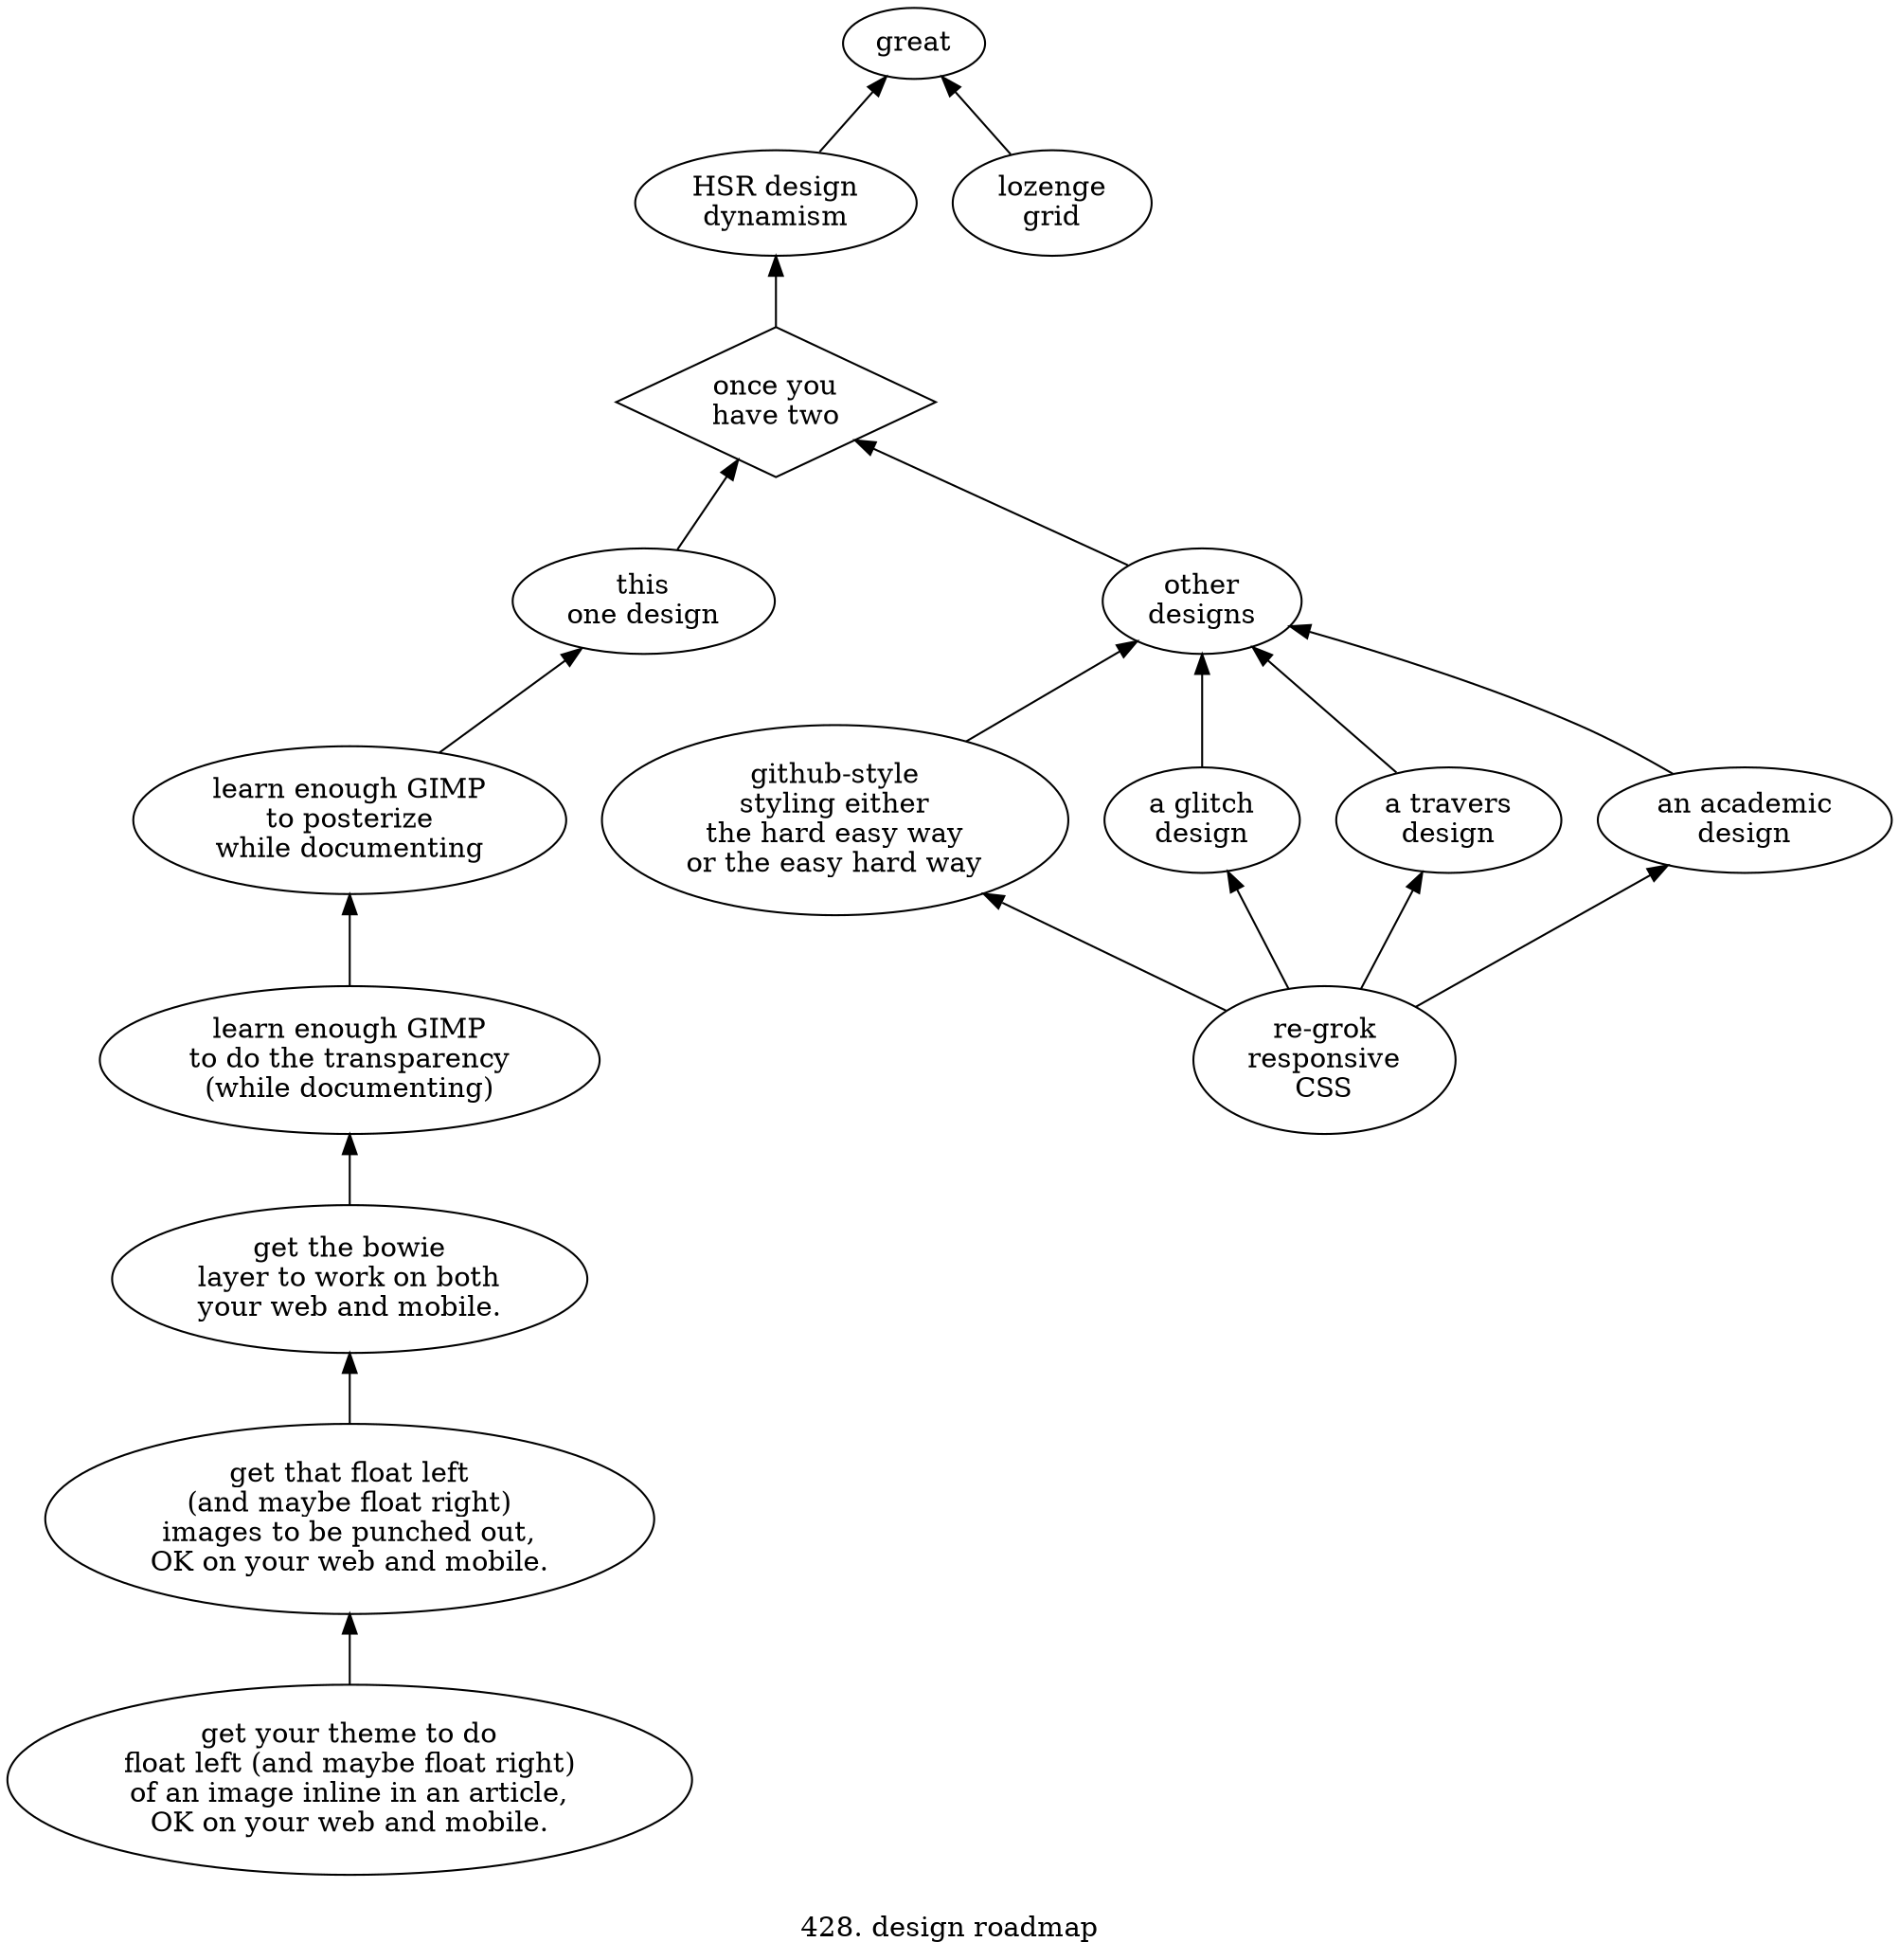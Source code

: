 digraph {

rankdir="BT"

/* all nodes from abstraction born near 2018-08-18 03:49:55 -0400 */

n30[
label="great"]

n40->n30
n40[
label="HSR design
dynamism"]

n42->n40
n42[
label="once you
have two"
shape=diamond]

n46->n30
n46[
label="lozenge
grid"]

n50->n42
n50[
label="this
one design"]

n54->n50
n54[
label="learn enough GIMP
to posterize
while documenting"]

n55->n54
n55[
label="learn enough GIMP
to do the transparency
(while documenting)"]

n56->n55
n56[
label="get the bowie
layer to work on both
your web and mobile."]

n58->n56
n58[
label="get that float left
(and maybe float right)
images to be punched out,
OK on your web and mobile."]

n60->n58
n60[
label="get your theme to do
float left (and maybe float right)
of an image inline in an article,
OK on your web and mobile."]

n61->n42
n61[
label="other
designs"]

n64->n61
n64[
label="github-style
styling either
the hard easy way
or the easy hard way"]
n77->n64

n66->n61
n66[
label="a glitch
design"]
n77->n66

n67->n61
n67[
label="a travers
design"]
n77->n67

n68->n61
n68[
label="an academic
design"]
n77->n68

n77[
label="re-grok
responsive
CSS"]

label="\n428. design roadmap"
}
/*
#repurposed.
*/
